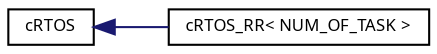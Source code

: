 digraph "Graphical Class Hierarchy"
{
  edge [fontname="Sans",fontsize="8",labelfontname="Sans",labelfontsize="8"];
  node [fontname="Sans",fontsize="8",shape=record];
  rankdir="LR";
  Node1 [label="cRTOS",height=0.2,width=0.4,color="black", fillcolor="white", style="filled",URL="$classc_r_t_o_s.html",tooltip="Interface to the real time operating system (RTOS) "];
  Node1 -> Node2 [dir="back",color="midnightblue",fontsize="8",style="solid",fontname="Sans"];
  Node2 [label="cRTOS_RR\< NUM_OF_TASK \>",height=0.2,width=0.4,color="black", fillcolor="white", style="filled",URL="$classc_r_t_o_s___r_r.html",tooltip="Base class for round robin scheduler. "];
}
